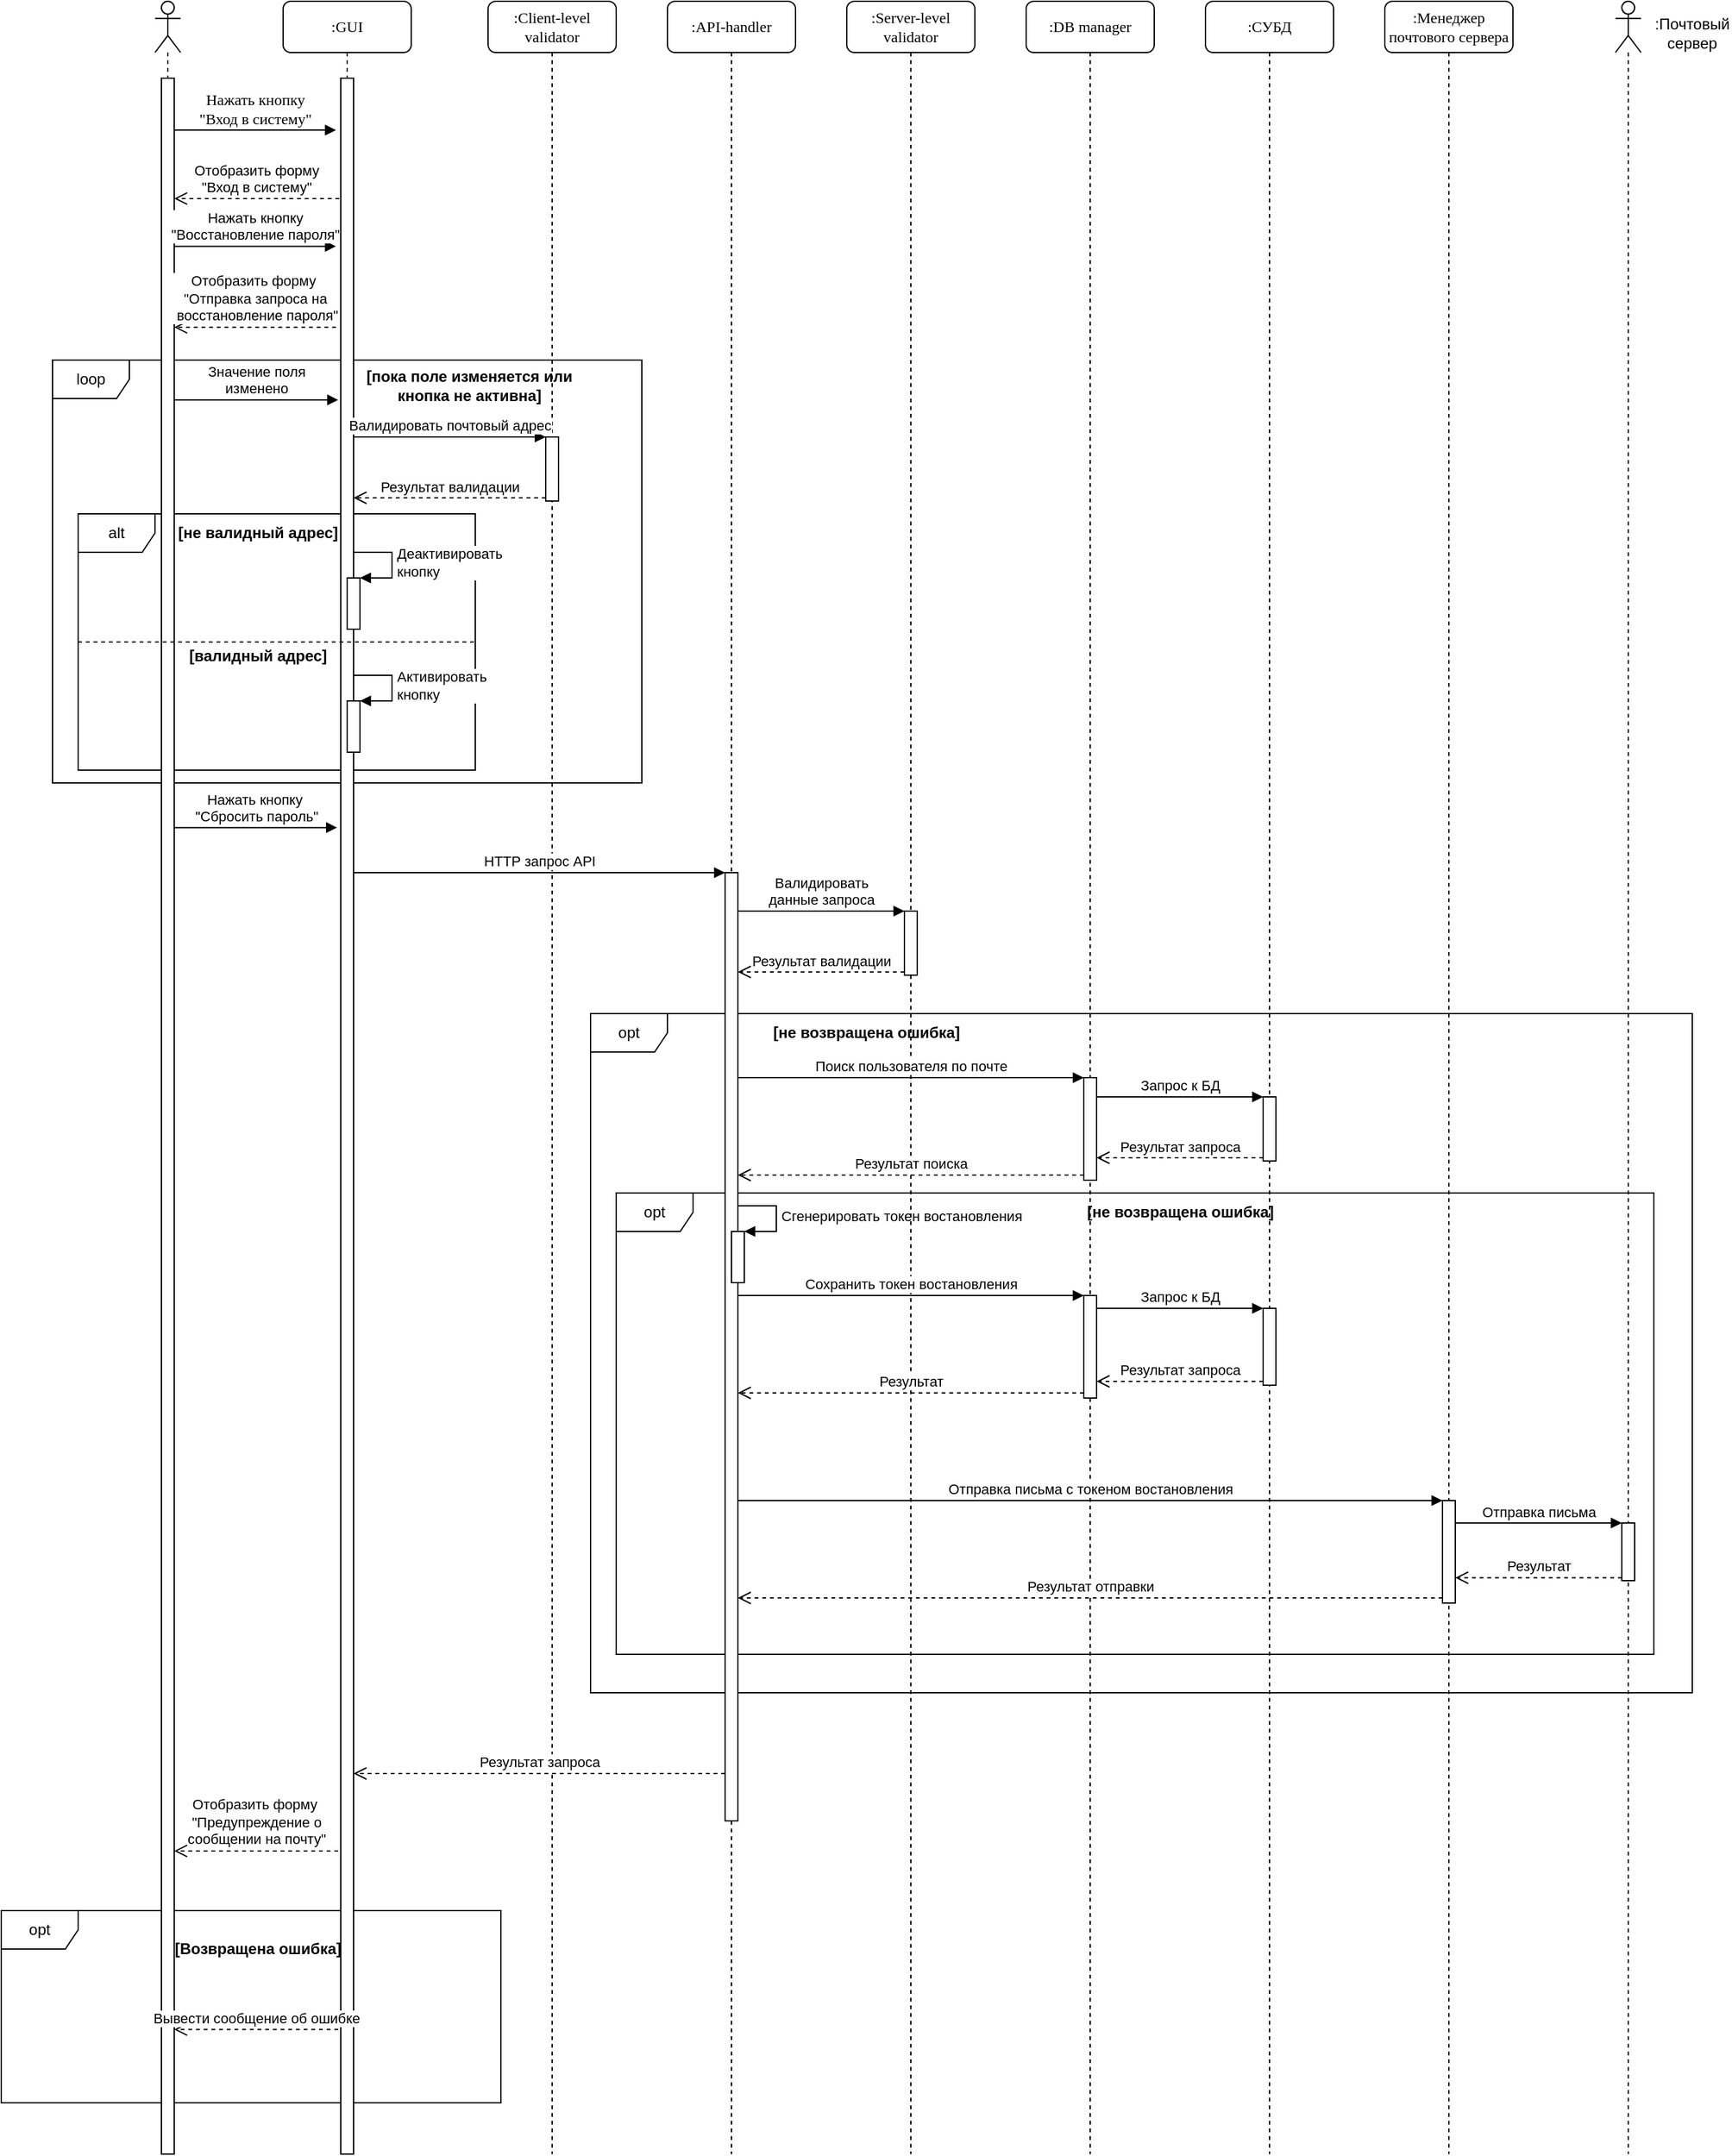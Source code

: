 <mxfile version="20.8.16" type="device"><diagram name="Page-1" id="13e1069c-82ec-6db2-03f1-153e76fe0fe0"><mxGraphModel dx="3009" dy="1964" grid="1" gridSize="10" guides="1" tooltips="1" connect="1" arrows="1" fold="1" page="1" pageScale="1" pageWidth="1100" pageHeight="850" background="none" math="0" shadow="0"><root><mxCell id="0"/><mxCell id="1" parent="0"/><mxCell id="wwS38SLD4BhZDNM-s97V-68" value="opt" style="shape=umlFrame;whiteSpace=wrap;html=1;" vertex="1" parent="1"><mxGeometry x="20" y="1570" width="390" height="150" as="geometry"/></mxCell><mxCell id="wwS38SLD4BhZDNM-s97V-43" value="opt" style="shape=umlFrame;whiteSpace=wrap;html=1;" vertex="1" parent="1"><mxGeometry x="480" y="870" width="860" height="530" as="geometry"/></mxCell><mxCell id="wwS38SLD4BhZDNM-s97V-53" value="opt" style="shape=umlFrame;whiteSpace=wrap;html=1;" vertex="1" parent="1"><mxGeometry x="500" y="1010" width="810" height="360" as="geometry"/></mxCell><mxCell id="wwS38SLD4BhZDNM-s97V-16" value="loop" style="shape=umlFrame;whiteSpace=wrap;html=1;" vertex="1" parent="1"><mxGeometry x="60" y="360" width="460" height="330" as="geometry"/></mxCell><mxCell id="wwS38SLD4BhZDNM-s97V-21" value="alt" style="shape=umlFrame;whiteSpace=wrap;html=1;fixDash=0;container=0;enumerate=0;perimeter=rectanglePerimeter;" vertex="1" parent="1"><mxGeometry x="80" y="480" width="310" height="200" as="geometry"/></mxCell><mxCell id="7baba1c4bc27f4b0-2" value=":GUI" style="shape=umlLifeline;perimeter=lifelinePerimeter;whiteSpace=wrap;html=1;container=1;collapsible=0;recursiveResize=0;outlineConnect=0;rounded=1;shadow=0;comic=0;labelBackgroundColor=none;strokeWidth=1;fontFamily=Verdana;fontSize=12;align=center;" parent="1" vertex="1"><mxGeometry x="240" y="80" width="100" height="1680" as="geometry"/></mxCell><mxCell id="wwS38SLD4BhZDNM-s97V-25" value="" style="html=1;points=[];perimeter=orthogonalPerimeter;" vertex="1" parent="7baba1c4bc27f4b0-2"><mxGeometry x="45" y="60" width="10" height="1620" as="geometry"/></mxCell><mxCell id="wwS38SLD4BhZDNM-s97V-26" value="" style="html=1;points=[];perimeter=orthogonalPerimeter;" vertex="1" parent="7baba1c4bc27f4b0-2"><mxGeometry x="50" y="450" width="10" height="40" as="geometry"/></mxCell><mxCell id="wwS38SLD4BhZDNM-s97V-27" value="Деактивировать&lt;br&gt;кнопку" style="edgeStyle=orthogonalEdgeStyle;html=1;align=left;spacingLeft=2;endArrow=block;rounded=0;entryX=1;entryY=0;" edge="1" target="wwS38SLD4BhZDNM-s97V-26" parent="7baba1c4bc27f4b0-2"><mxGeometry relative="1" as="geometry"><mxPoint x="55" y="430" as="sourcePoint"/><Array as="points"><mxPoint x="85" y="430"/></Array></mxGeometry></mxCell><mxCell id="wwS38SLD4BhZDNM-s97V-28" value="" style="html=1;points=[];perimeter=orthogonalPerimeter;" vertex="1" parent="7baba1c4bc27f4b0-2"><mxGeometry x="50" y="546" width="10" height="40" as="geometry"/></mxCell><mxCell id="wwS38SLD4BhZDNM-s97V-29" value="Активировать&lt;br style=&quot;border-color: var(--border-color);&quot;&gt;кнопку" style="edgeStyle=orthogonalEdgeStyle;html=1;align=left;spacingLeft=2;endArrow=block;rounded=0;entryX=1;entryY=0;" edge="1" target="wwS38SLD4BhZDNM-s97V-28" parent="7baba1c4bc27f4b0-2"><mxGeometry relative="1" as="geometry"><mxPoint x="55" y="526" as="sourcePoint"/><Array as="points"><mxPoint x="85" y="526"/></Array></mxGeometry></mxCell><mxCell id="7baba1c4bc27f4b0-3" value=":Client-level validator" style="shape=umlLifeline;perimeter=lifelinePerimeter;whiteSpace=wrap;html=1;container=1;collapsible=0;recursiveResize=0;outlineConnect=0;rounded=1;shadow=0;comic=0;labelBackgroundColor=none;strokeWidth=1;fontFamily=Verdana;fontSize=12;align=center;" parent="1" vertex="1"><mxGeometry x="400" y="80" width="100" height="1680" as="geometry"/></mxCell><mxCell id="wwS38SLD4BhZDNM-s97V-17" value="" style="html=1;points=[];perimeter=orthogonalPerimeter;" vertex="1" parent="7baba1c4bc27f4b0-3"><mxGeometry x="45" y="340" width="10" height="50" as="geometry"/></mxCell><mxCell id="7baba1c4bc27f4b0-4" value=":API-handler" style="shape=umlLifeline;perimeter=lifelinePerimeter;whiteSpace=wrap;html=1;container=1;collapsible=0;recursiveResize=0;outlineConnect=0;rounded=1;shadow=0;comic=0;labelBackgroundColor=none;strokeWidth=1;fontFamily=Verdana;fontSize=12;align=center;" parent="1" vertex="1"><mxGeometry x="540" y="80" width="100" height="1680" as="geometry"/></mxCell><mxCell id="wwS38SLD4BhZDNM-s97V-37" value="" style="html=1;points=[];perimeter=orthogonalPerimeter;" vertex="1" parent="7baba1c4bc27f4b0-4"><mxGeometry x="45" y="680" width="10" height="740" as="geometry"/></mxCell><mxCell id="wwS38SLD4BhZDNM-s97V-66" value="" style="html=1;points=[];perimeter=orthogonalPerimeter;" vertex="1" parent="7baba1c4bc27f4b0-4"><mxGeometry x="50" y="960" width="10" height="40" as="geometry"/></mxCell><mxCell id="wwS38SLD4BhZDNM-s97V-67" value="Сгенерировать токен востановления" style="edgeStyle=orthogonalEdgeStyle;html=1;align=left;spacingLeft=2;endArrow=block;rounded=0;entryX=1;entryY=0;" edge="1" target="wwS38SLD4BhZDNM-s97V-66" parent="7baba1c4bc27f4b0-4"><mxGeometry relative="1" as="geometry"><mxPoint x="55" y="940" as="sourcePoint"/><Array as="points"><mxPoint x="85" y="940"/></Array></mxGeometry></mxCell><mxCell id="7baba1c4bc27f4b0-5" value=":Server-level validator" style="shape=umlLifeline;perimeter=lifelinePerimeter;whiteSpace=wrap;html=1;container=1;collapsible=0;recursiveResize=0;outlineConnect=0;rounded=1;shadow=0;comic=0;labelBackgroundColor=none;strokeWidth=1;fontFamily=Verdana;fontSize=12;align=center;" parent="1" vertex="1"><mxGeometry x="680" y="80" width="100" height="1680" as="geometry"/></mxCell><mxCell id="wwS38SLD4BhZDNM-s97V-40" value="" style="html=1;points=[];perimeter=orthogonalPerimeter;" vertex="1" parent="7baba1c4bc27f4b0-5"><mxGeometry x="45" y="710" width="10" height="50" as="geometry"/></mxCell><mxCell id="wwS38SLD4BhZDNM-s97V-72" value="[не возвращена ошибка]" style="text;html=1;align=center;verticalAlign=middle;resizable=0;points=[];autosize=1;strokeColor=none;fillColor=none;fontStyle=1" vertex="1" parent="7baba1c4bc27f4b0-5"><mxGeometry x="-70" y="790" width="170" height="30" as="geometry"/></mxCell><mxCell id="7baba1c4bc27f4b0-6" value=":DB manager" style="shape=umlLifeline;perimeter=lifelinePerimeter;whiteSpace=wrap;html=1;container=1;collapsible=0;recursiveResize=0;outlineConnect=0;rounded=1;shadow=0;comic=0;labelBackgroundColor=none;strokeWidth=1;fontFamily=Verdana;fontSize=12;align=center;" parent="1" vertex="1"><mxGeometry x="820" y="80" width="100" height="1680" as="geometry"/></mxCell><mxCell id="wwS38SLD4BhZDNM-s97V-44" value="" style="html=1;points=[];perimeter=orthogonalPerimeter;" vertex="1" parent="7baba1c4bc27f4b0-6"><mxGeometry x="45" y="840" width="10" height="80" as="geometry"/></mxCell><mxCell id="wwS38SLD4BhZDNM-s97V-54" value="" style="html=1;points=[];perimeter=orthogonalPerimeter;" vertex="1" parent="7baba1c4bc27f4b0-6"><mxGeometry x="45" y="1010" width="10" height="80" as="geometry"/></mxCell><mxCell id="7baba1c4bc27f4b0-7" value=":СУБД" style="shape=umlLifeline;perimeter=lifelinePerimeter;whiteSpace=wrap;html=1;container=1;collapsible=0;recursiveResize=0;outlineConnect=0;rounded=1;shadow=0;comic=0;labelBackgroundColor=none;strokeWidth=1;fontFamily=Verdana;fontSize=12;align=center;" parent="1" vertex="1"><mxGeometry x="960" y="80" width="100" height="1680" as="geometry"/></mxCell><mxCell id="wwS38SLD4BhZDNM-s97V-50" value="" style="html=1;points=[];perimeter=orthogonalPerimeter;" vertex="1" parent="7baba1c4bc27f4b0-7"><mxGeometry x="45" y="855" width="10" height="50" as="geometry"/></mxCell><mxCell id="wwS38SLD4BhZDNM-s97V-57" value="" style="html=1;points=[];perimeter=orthogonalPerimeter;" vertex="1" parent="7baba1c4bc27f4b0-7"><mxGeometry x="45" y="1020" width="10" height="60" as="geometry"/></mxCell><mxCell id="7baba1c4bc27f4b0-11" value="Нажать кнопку &lt;br&gt;&quot;Вход в систему&quot;" style="html=1;verticalAlign=bottom;endArrow=block;labelBackgroundColor=none;fontFamily=Verdana;fontSize=12;edgeStyle=elbowEdgeStyle;elbow=vertical;entryX=-0.374;entryY=0.025;entryDx=0;entryDy=0;entryPerimeter=0;" parent="1" source="wwS38SLD4BhZDNM-s97V-6" target="wwS38SLD4BhZDNM-s97V-25" edge="1"><mxGeometry relative="1" as="geometry"><mxPoint x="155" y="180" as="sourcePoint"/><mxPoint x="270" y="170" as="targetPoint"/></mxGeometry></mxCell><mxCell id="wwS38SLD4BhZDNM-s97V-1" value=":Менеджер почтового сервера" style="shape=umlLifeline;perimeter=lifelinePerimeter;whiteSpace=wrap;html=1;container=1;collapsible=0;recursiveResize=0;outlineConnect=0;rounded=1;shadow=0;comic=0;labelBackgroundColor=none;strokeWidth=1;fontFamily=Verdana;fontSize=12;align=center;" vertex="1" parent="1"><mxGeometry x="1100" y="80" width="100" height="1680" as="geometry"/></mxCell><mxCell id="wwS38SLD4BhZDNM-s97V-60" value="" style="html=1;points=[];perimeter=orthogonalPerimeter;" vertex="1" parent="wwS38SLD4BhZDNM-s97V-1"><mxGeometry x="45" y="1170" width="10" height="80" as="geometry"/></mxCell><mxCell id="wwS38SLD4BhZDNM-s97V-2" value="" style="shape=umlLifeline;participant=umlActor;perimeter=lifelinePerimeter;whiteSpace=wrap;html=1;container=1;collapsible=0;recursiveResize=0;verticalAlign=top;spacingTop=36;outlineConnect=0;" vertex="1" parent="1"><mxGeometry x="1280" y="80" width="20" height="1680" as="geometry"/></mxCell><mxCell id="wwS38SLD4BhZDNM-s97V-63" value="" style="html=1;points=[];perimeter=orthogonalPerimeter;" vertex="1" parent="wwS38SLD4BhZDNM-s97V-2"><mxGeometry x="5" y="1187.5" width="10" height="45" as="geometry"/></mxCell><mxCell id="wwS38SLD4BhZDNM-s97V-4" value=":Почтовый сервер" style="text;html=1;strokeColor=none;fillColor=none;align=center;verticalAlign=middle;whiteSpace=wrap;rounded=0;" vertex="1" parent="1"><mxGeometry x="1310" y="90" width="60" height="30" as="geometry"/></mxCell><mxCell id="wwS38SLD4BhZDNM-s97V-5" value="" style="shape=umlLifeline;participant=umlActor;perimeter=lifelinePerimeter;whiteSpace=wrap;html=1;container=1;collapsible=0;recursiveResize=0;verticalAlign=top;spacingTop=36;outlineConnect=0;" vertex="1" parent="1"><mxGeometry x="140" y="80" width="20" height="1680" as="geometry"/></mxCell><mxCell id="wwS38SLD4BhZDNM-s97V-6" value="" style="html=1;points=[];perimeter=orthogonalPerimeter;" vertex="1" parent="wwS38SLD4BhZDNM-s97V-5"><mxGeometry x="5" y="60" width="10" height="1620" as="geometry"/></mxCell><mxCell id="wwS38SLD4BhZDNM-s97V-11" value="Нажать кнопку &lt;br&gt;&quot;Восстановление пароля&quot;" style="html=1;verticalAlign=bottom;endArrow=block;rounded=0;entryX=-0.374;entryY=0.081;entryDx=0;entryDy=0;entryPerimeter=0;" edge="1" target="wwS38SLD4BhZDNM-s97V-25" parent="1" source="wwS38SLD4BhZDNM-s97V-6"><mxGeometry relative="1" as="geometry"><mxPoint x="215" y="260" as="sourcePoint"/><mxPoint x="270" y="260" as="targetPoint"/></mxGeometry></mxCell><mxCell id="wwS38SLD4BhZDNM-s97V-12" value="Отобразить форму&amp;nbsp;&lt;br&gt;&quot;Отправка запроса на&lt;br&gt;&amp;nbsp;восстановление пароля&quot;" style="html=1;verticalAlign=bottom;endArrow=open;dashed=1;endSize=8;rounded=0;exitX=-0.374;exitY=0.12;exitDx=0;exitDy=0;exitPerimeter=0;" edge="1" source="wwS38SLD4BhZDNM-s97V-25" parent="1" target="wwS38SLD4BhZDNM-s97V-6"><mxGeometry relative="1" as="geometry"><mxPoint x="215" y="336" as="targetPoint"/><mxPoint x="260" y="330" as="sourcePoint"/></mxGeometry></mxCell><mxCell id="wwS38SLD4BhZDNM-s97V-8" value="Отобразить форму &lt;br&gt;&quot;Вход в систему&quot;" style="html=1;verticalAlign=bottom;endArrow=open;dashed=1;endSize=8;rounded=0;exitX=-0.113;exitY=0.058;exitDx=0;exitDy=0;exitPerimeter=0;" edge="1" parent="1" source="wwS38SLD4BhZDNM-s97V-25" target="wwS38SLD4BhZDNM-s97V-6"><mxGeometry relative="1" as="geometry"><mxPoint x="270" y="220" as="sourcePoint"/><mxPoint x="150" y="220" as="targetPoint"/></mxGeometry></mxCell><mxCell id="wwS38SLD4BhZDNM-s97V-14" value="Значение поля &lt;br&gt;изменено" style="html=1;verticalAlign=bottom;endArrow=block;rounded=0;entryX=-0.2;entryY=0.155;entryDx=0;entryDy=0;entryPerimeter=0;" edge="1" target="wwS38SLD4BhZDNM-s97V-25" parent="1" source="wwS38SLD4BhZDNM-s97V-6"><mxGeometry relative="1" as="geometry"><mxPoint x="215" y="410" as="sourcePoint"/><mxPoint x="260" y="390" as="targetPoint"/></mxGeometry></mxCell><mxCell id="wwS38SLD4BhZDNM-s97V-19" value="Результат валидации" style="html=1;verticalAlign=bottom;endArrow=open;dashed=1;endSize=8;exitX=0;exitY=0.95;rounded=0;" edge="1" source="wwS38SLD4BhZDNM-s97V-17" parent="1" target="wwS38SLD4BhZDNM-s97V-25"><mxGeometry relative="1" as="geometry"><mxPoint x="295" y="467.5" as="targetPoint"/></mxGeometry></mxCell><mxCell id="wwS38SLD4BhZDNM-s97V-18" value="Валидировать почтовый адрес" style="html=1;verticalAlign=bottom;endArrow=block;entryX=0;entryY=0;rounded=0;" edge="1" target="wwS38SLD4BhZDNM-s97V-17" parent="1" source="wwS38SLD4BhZDNM-s97V-25"><mxGeometry relative="1" as="geometry"><mxPoint x="295" y="420" as="sourcePoint"/></mxGeometry></mxCell><mxCell id="wwS38SLD4BhZDNM-s97V-22" value="" style="line;strokeWidth=1;fillColor=none;align=left;verticalAlign=middle;spacingTop=-1;spacingLeft=3;spacingRight=3;rotatable=0;labelPosition=right;points=[];portConstraint=eastwest;strokeColor=inherit;dashed=1;" vertex="1" parent="1"><mxGeometry x="80" y="576" width="310" height="8" as="geometry"/></mxCell><mxCell id="wwS38SLD4BhZDNM-s97V-23" value="[не валидный адрес]" style="text;html=1;align=center;verticalAlign=middle;resizable=0;points=[];autosize=1;strokeColor=none;fillColor=none;fontStyle=1" vertex="1" parent="1"><mxGeometry x="145" y="480" width="150" height="30" as="geometry"/></mxCell><mxCell id="wwS38SLD4BhZDNM-s97V-24" value="[валидный адрес]" style="text;html=1;align=center;verticalAlign=middle;resizable=0;points=[];autosize=1;strokeColor=none;fillColor=none;fontStyle=1" vertex="1" parent="1"><mxGeometry x="155" y="576" width="130" height="30" as="geometry"/></mxCell><mxCell id="wwS38SLD4BhZDNM-s97V-33" value="Нажать кнопку&amp;nbsp;&lt;br&gt;&quot;Сбросить пароль&quot;" style="html=1;verticalAlign=bottom;endArrow=block;rounded=0;entryX=-0.287;entryY=0.361;entryDx=0;entryDy=0;entryPerimeter=0;" edge="1" parent="1" source="wwS38SLD4BhZDNM-s97V-6" target="wwS38SLD4BhZDNM-s97V-25"><mxGeometry width="80" relative="1" as="geometry"><mxPoint x="190" y="770" as="sourcePoint"/><mxPoint x="230" y="750" as="targetPoint"/></mxGeometry></mxCell><mxCell id="wwS38SLD4BhZDNM-s97V-38" value="HTTP запрос API" style="html=1;verticalAlign=bottom;endArrow=block;entryX=0;entryY=0;rounded=0;" edge="1" target="wwS38SLD4BhZDNM-s97V-37" parent="1" source="wwS38SLD4BhZDNM-s97V-25"><mxGeometry relative="1" as="geometry"><mxPoint x="515" y="760" as="sourcePoint"/></mxGeometry></mxCell><mxCell id="wwS38SLD4BhZDNM-s97V-39" value="Результат запроса" style="html=1;verticalAlign=bottom;endArrow=open;dashed=1;endSize=8;exitX=0;exitY=0.95;rounded=0;" edge="1" source="wwS38SLD4BhZDNM-s97V-37" parent="1" target="wwS38SLD4BhZDNM-s97V-25"><mxGeometry relative="1" as="geometry"><mxPoint x="515" y="836" as="targetPoint"/></mxGeometry></mxCell><mxCell id="wwS38SLD4BhZDNM-s97V-41" value="Валидировать &lt;br&gt;данные запроса" style="html=1;verticalAlign=bottom;endArrow=block;entryX=0;entryY=0;rounded=0;" edge="1" target="wwS38SLD4BhZDNM-s97V-40" parent="1" source="wwS38SLD4BhZDNM-s97V-37"><mxGeometry relative="1" as="geometry"><mxPoint x="655" y="790" as="sourcePoint"/></mxGeometry></mxCell><mxCell id="wwS38SLD4BhZDNM-s97V-42" value="Результат валидации" style="html=1;verticalAlign=bottom;endArrow=open;dashed=1;endSize=8;exitX=0;exitY=0.95;rounded=0;" edge="1" source="wwS38SLD4BhZDNM-s97V-40" parent="1" target="wwS38SLD4BhZDNM-s97V-37"><mxGeometry relative="1" as="geometry"><mxPoint x="655" y="866" as="targetPoint"/></mxGeometry></mxCell><mxCell id="wwS38SLD4BhZDNM-s97V-45" value="Поиск пользователя по почте" style="html=1;verticalAlign=bottom;endArrow=block;entryX=0;entryY=0;rounded=0;" edge="1" target="wwS38SLD4BhZDNM-s97V-44" parent="1" source="wwS38SLD4BhZDNM-s97V-37"><mxGeometry relative="1" as="geometry"><mxPoint x="795" y="1130" as="sourcePoint"/></mxGeometry></mxCell><mxCell id="wwS38SLD4BhZDNM-s97V-46" value="Результат поиска" style="html=1;verticalAlign=bottom;endArrow=open;dashed=1;endSize=8;exitX=0;exitY=0.95;rounded=0;" edge="1" source="wwS38SLD4BhZDNM-s97V-44" parent="1" target="wwS38SLD4BhZDNM-s97V-37"><mxGeometry relative="1" as="geometry"><mxPoint x="795" y="1206" as="targetPoint"/></mxGeometry></mxCell><mxCell id="wwS38SLD4BhZDNM-s97V-51" value="Запрос к БД" style="html=1;verticalAlign=bottom;endArrow=block;entryX=0;entryY=0;rounded=0;" edge="1" target="wwS38SLD4BhZDNM-s97V-50" parent="1" source="wwS38SLD4BhZDNM-s97V-44"><mxGeometry relative="1" as="geometry"><mxPoint x="935" y="1130" as="sourcePoint"/></mxGeometry></mxCell><mxCell id="wwS38SLD4BhZDNM-s97V-52" value="Результат запроса" style="html=1;verticalAlign=bottom;endArrow=open;dashed=1;endSize=8;exitX=0;exitY=0.95;rounded=0;" edge="1" source="wwS38SLD4BhZDNM-s97V-50" parent="1" target="wwS38SLD4BhZDNM-s97V-44"><mxGeometry relative="1" as="geometry"><mxPoint x="935" y="1206" as="targetPoint"/></mxGeometry></mxCell><mxCell id="wwS38SLD4BhZDNM-s97V-55" value="Сохранить токен востановления" style="html=1;verticalAlign=bottom;endArrow=block;entryX=0;entryY=0;rounded=0;" edge="1" target="wwS38SLD4BhZDNM-s97V-54" parent="1" source="wwS38SLD4BhZDNM-s97V-37"><mxGeometry relative="1" as="geometry"><mxPoint x="795" y="1320" as="sourcePoint"/></mxGeometry></mxCell><mxCell id="wwS38SLD4BhZDNM-s97V-56" value="Результат" style="html=1;verticalAlign=bottom;endArrow=open;dashed=1;endSize=8;exitX=0;exitY=0.95;rounded=0;" edge="1" source="wwS38SLD4BhZDNM-s97V-54" parent="1" target="wwS38SLD4BhZDNM-s97V-37"><mxGeometry relative="1" as="geometry"><mxPoint x="795" y="1396" as="targetPoint"/></mxGeometry></mxCell><mxCell id="wwS38SLD4BhZDNM-s97V-58" value="Запрос к БД" style="html=1;verticalAlign=bottom;endArrow=block;entryX=0;entryY=0;rounded=0;" edge="1" target="wwS38SLD4BhZDNM-s97V-57" parent="1" source="wwS38SLD4BhZDNM-s97V-54"><mxGeometry relative="1" as="geometry"><mxPoint x="935" y="1320" as="sourcePoint"/></mxGeometry></mxCell><mxCell id="wwS38SLD4BhZDNM-s97V-59" value="Результат запроса" style="html=1;verticalAlign=bottom;endArrow=open;dashed=1;endSize=8;exitX=0;exitY=0.95;rounded=0;" edge="1" source="wwS38SLD4BhZDNM-s97V-57" parent="1" target="wwS38SLD4BhZDNM-s97V-54"><mxGeometry relative="1" as="geometry"><mxPoint x="935" y="1396" as="targetPoint"/></mxGeometry></mxCell><mxCell id="wwS38SLD4BhZDNM-s97V-61" value="Отправка письма с токеном востановления" style="html=1;verticalAlign=bottom;endArrow=block;entryX=0;entryY=0;rounded=0;" edge="1" target="wwS38SLD4BhZDNM-s97V-60" parent="1" source="wwS38SLD4BhZDNM-s97V-37"><mxGeometry relative="1" as="geometry"><mxPoint x="1075" y="1480" as="sourcePoint"/></mxGeometry></mxCell><mxCell id="wwS38SLD4BhZDNM-s97V-62" value="Результат отправки" style="html=1;verticalAlign=bottom;endArrow=open;dashed=1;endSize=8;exitX=0;exitY=0.95;rounded=0;" edge="1" source="wwS38SLD4BhZDNM-s97V-60" parent="1" target="wwS38SLD4BhZDNM-s97V-37"><mxGeometry relative="1" as="geometry"><mxPoint x="1075" y="1556" as="targetPoint"/></mxGeometry></mxCell><mxCell id="wwS38SLD4BhZDNM-s97V-64" value="Отправка письма" style="html=1;verticalAlign=bottom;endArrow=block;entryX=0;entryY=0;rounded=0;" edge="1" target="wwS38SLD4BhZDNM-s97V-63" parent="1" source="wwS38SLD4BhZDNM-s97V-60"><mxGeometry relative="1" as="geometry"><mxPoint x="1215" y="1480" as="sourcePoint"/></mxGeometry></mxCell><mxCell id="wwS38SLD4BhZDNM-s97V-65" value="Результат" style="html=1;verticalAlign=bottom;endArrow=open;dashed=1;endSize=8;exitX=0;exitY=0.95;rounded=0;" edge="1" source="wwS38SLD4BhZDNM-s97V-63" parent="1" target="wwS38SLD4BhZDNM-s97V-60"><mxGeometry relative="1" as="geometry"><mxPoint x="1215" y="1556" as="targetPoint"/></mxGeometry></mxCell><mxCell id="wwS38SLD4BhZDNM-s97V-69" value="Отобразить форму&amp;nbsp;&lt;br&gt;&quot;Предупреждение о &lt;br&gt;сообщении на почту&quot;" style="html=1;verticalAlign=bottom;endArrow=open;dashed=1;endSize=8;rounded=0;exitX=-0.2;exitY=0.854;exitDx=0;exitDy=0;exitPerimeter=0;" edge="1" parent="1" source="wwS38SLD4BhZDNM-s97V-25" target="wwS38SLD4BhZDNM-s97V-6"><mxGeometry relative="1" as="geometry"><mxPoint x="250" y="1510" as="sourcePoint"/><mxPoint x="170" y="1510" as="targetPoint"/></mxGeometry></mxCell><mxCell id="wwS38SLD4BhZDNM-s97V-70" value="Вывести сообщение об ошибке" style="html=1;verticalAlign=bottom;endArrow=open;dashed=1;endSize=8;rounded=0;exitX=-0.2;exitY=0.94;exitDx=0;exitDy=0;exitPerimeter=0;" edge="1" parent="1" source="wwS38SLD4BhZDNM-s97V-25" target="wwS38SLD4BhZDNM-s97V-6"><mxGeometry relative="1" as="geometry"><mxPoint x="260" y="1650" as="sourcePoint"/><mxPoint x="180" y="1650" as="targetPoint"/></mxGeometry></mxCell><mxCell id="wwS38SLD4BhZDNM-s97V-20" value="[пока поле изменяется или &lt;br&gt;кнопка не активна]" style="text;html=1;align=center;verticalAlign=middle;resizable=0;points=[];autosize=1;strokeColor=none;fillColor=none;fontStyle=1" vertex="1" parent="1"><mxGeometry x="295" y="360" width="180" height="40" as="geometry"/></mxCell><mxCell id="wwS38SLD4BhZDNM-s97V-71" value="[Возвращена ошибка]" style="text;html=1;align=center;verticalAlign=middle;resizable=0;points=[];autosize=1;strokeColor=none;fillColor=none;fontStyle=1" vertex="1" parent="1"><mxGeometry x="145" y="1585" width="150" height="30" as="geometry"/></mxCell><mxCell id="wwS38SLD4BhZDNM-s97V-74" value="[не возвращена ошибка]" style="text;html=1;align=center;verticalAlign=middle;resizable=0;points=[];autosize=1;strokeColor=none;fillColor=none;fontStyle=1" vertex="1" parent="1"><mxGeometry x="855" y="1010" width="170" height="30" as="geometry"/></mxCell></root></mxGraphModel></diagram></mxfile>